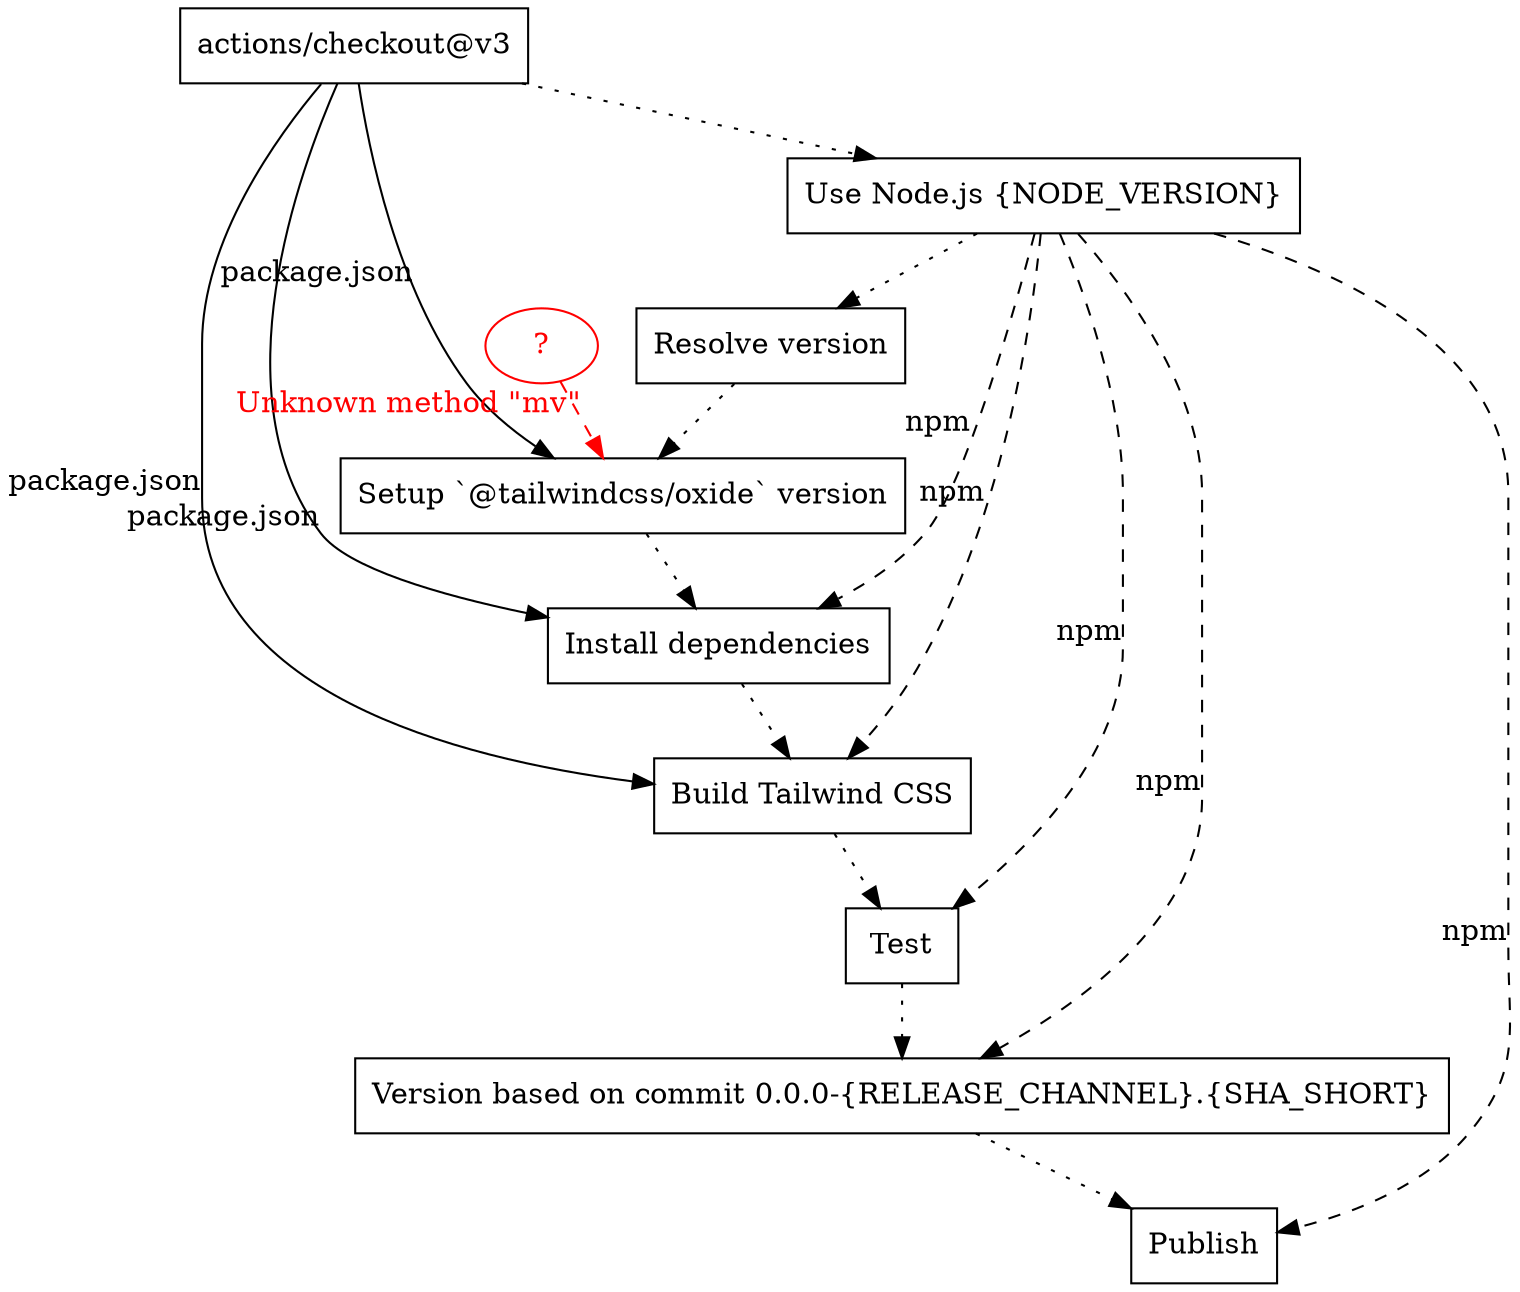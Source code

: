digraph {
	"actions/checkout@v3" [shape=rect]
	"Use Node.js {NODE_VERSION}" [shape=rect]
	"Resolve version" [shape=rect]
	"Setup `@tailwindcss/oxide` version" [shape=rect]
	"Install dependencies" [shape=rect]
	"Build Tailwind CSS" [shape=rect]
	Test [shape=rect]
	"Version based on commit 0.0.0-{RELEASE_CHANNEL}.{SHA_SHORT}" [shape=rect]
	Publish [shape=rect]
	"?" [shape=rect]
	"?" [color=red fontcolor=red shape=ellipse]
	"actions/checkout@v3" -> "Setup `@tailwindcss/oxide` version" [decorate=false xlabel="package.json"]
	"actions/checkout@v3" -> "Install dependencies" [decorate=false xlabel="package.json"]
	"actions/checkout@v3" -> "Build Tailwind CSS" [decorate=false xlabel="package.json"]
	"actions/checkout@v3" -> "Use Node.js {NODE_VERSION}" [style=dotted xlabel=""]
	"Use Node.js {NODE_VERSION}" -> "Install dependencies" [style=dashed xlabel=npm]
	"Use Node.js {NODE_VERSION}" -> "Build Tailwind CSS" [style=dashed xlabel=npm]
	"Use Node.js {NODE_VERSION}" -> Test [style=dashed xlabel=npm]
	"Use Node.js {NODE_VERSION}" -> "Version based on commit 0.0.0-{RELEASE_CHANNEL}.{SHA_SHORT}" [style=dashed xlabel=npm]
	"Use Node.js {NODE_VERSION}" -> Publish [style=dashed xlabel=npm]
	"Use Node.js {NODE_VERSION}" -> "Resolve version" [style=dotted xlabel=""]
	"Resolve version" -> "Setup `@tailwindcss/oxide` version" [style=dotted xlabel=""]
	"Setup `@tailwindcss/oxide` version" -> "Install dependencies" [style=dotted xlabel=""]
	"Install dependencies" -> "Build Tailwind CSS" [style=dotted xlabel=""]
	"Build Tailwind CSS" -> Test [style=dotted xlabel=""]
	Test -> "Version based on commit 0.0.0-{RELEASE_CHANNEL}.{SHA_SHORT}" [style=dotted xlabel=""]
	"Version based on commit 0.0.0-{RELEASE_CHANNEL}.{SHA_SHORT}" -> Publish [style=dotted xlabel=""]
	"?" -> "Setup `@tailwindcss/oxide` version" [color=red fontcolor=red style=dashed xlabel="Unknown method \"mv\""]
}
